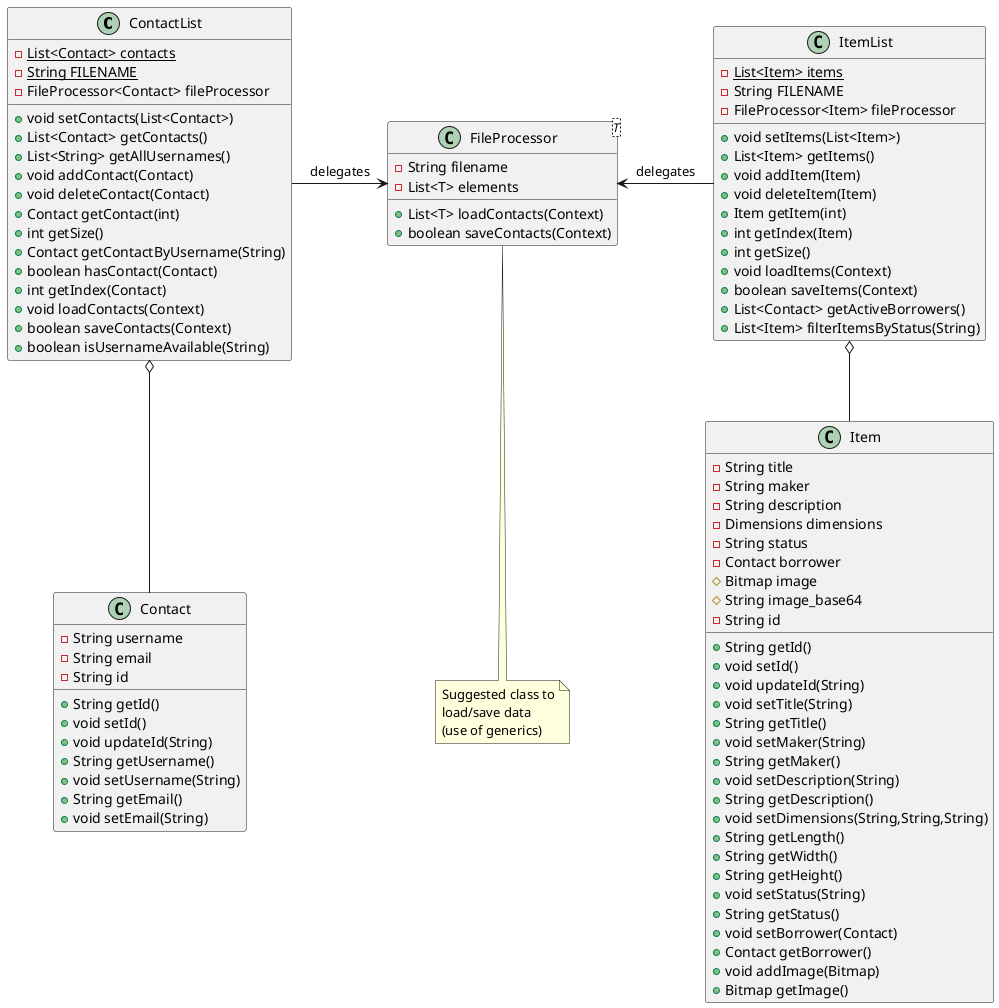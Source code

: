 @startuml

class ContactList {
- {static} List<Contact> contacts
- {static} String FILENAME
- FileProcessor<Contact> fileProcessor
+ void setContacts(List<Contact>)
+ List<Contact> getContacts()
+ List<String> getAllUsernames()
+ void addContact(Contact)
+ void deleteContact(Contact)
+ Contact getContact(int)
+ int getSize()
+ Contact getContactByUsername(String)
+ boolean hasContact(Contact)
+ int getIndex(Contact)
+ void loadContacts(Context)
+ boolean saveContacts(Context)
+ boolean isUsernameAvailable(String)
}
class Contact {
- String username
- String email
- String id
+ String getId()
+ void setId()
+ void updateId(String)
+ String getUsername()
+ void setUsername(String)
+ String getEmail()
+ void setEmail(String)
}
class FileProcessor<T> {
- String filename
- List<T> elements
+ List<T> loadContacts(Context)
+ boolean saveContacts(Context)
}
note bottom of FileProcessor
    Suggested class to
    load/save data
    (use of generics)
end note

class ItemList {
- {static} List<Item> items
- String FILENAME
- FileProcessor<Item> fileProcessor
+ void setItems(List<Item>)
+ List<Item> getItems()
+ void addItem(Item)
+ void deleteItem(Item)
+ Item getItem(int)
+ int getIndex(Item)
+ int getSize()
+ void loadItems(Context)
+ boolean saveItems(Context)
+ List<Contact> getActiveBorrowers()
+ List<Item> filterItemsByStatus(String)
}

class Item {
- String title
- String maker
- String description
- Dimensions dimensions
- String status
- Contact borrower
# Bitmap image
# String image_base64
- String id
+ String getId()
+ void setId()
+ void updateId(String)
+ void setTitle(String)
+ String getTitle()
+ void setMaker(String)
+ String getMaker()
+ void setDescription(String)
+ String getDescription()
+ void setDimensions(String,String,String)
+ String getLength()
+ String getWidth()
+ String getHeight()
+ void setStatus(String)
+ String getStatus()
+ void setBorrower(Contact)
+ Contact getBorrower()
+ void addImage(Bitmap)
+ Bitmap getImage()
}

ContactList o-- Contact
ContactList -right-> FileProcessor: delegates
ItemList -left-> FileProcessor: delegates
ItemList o-- Item

@enduml